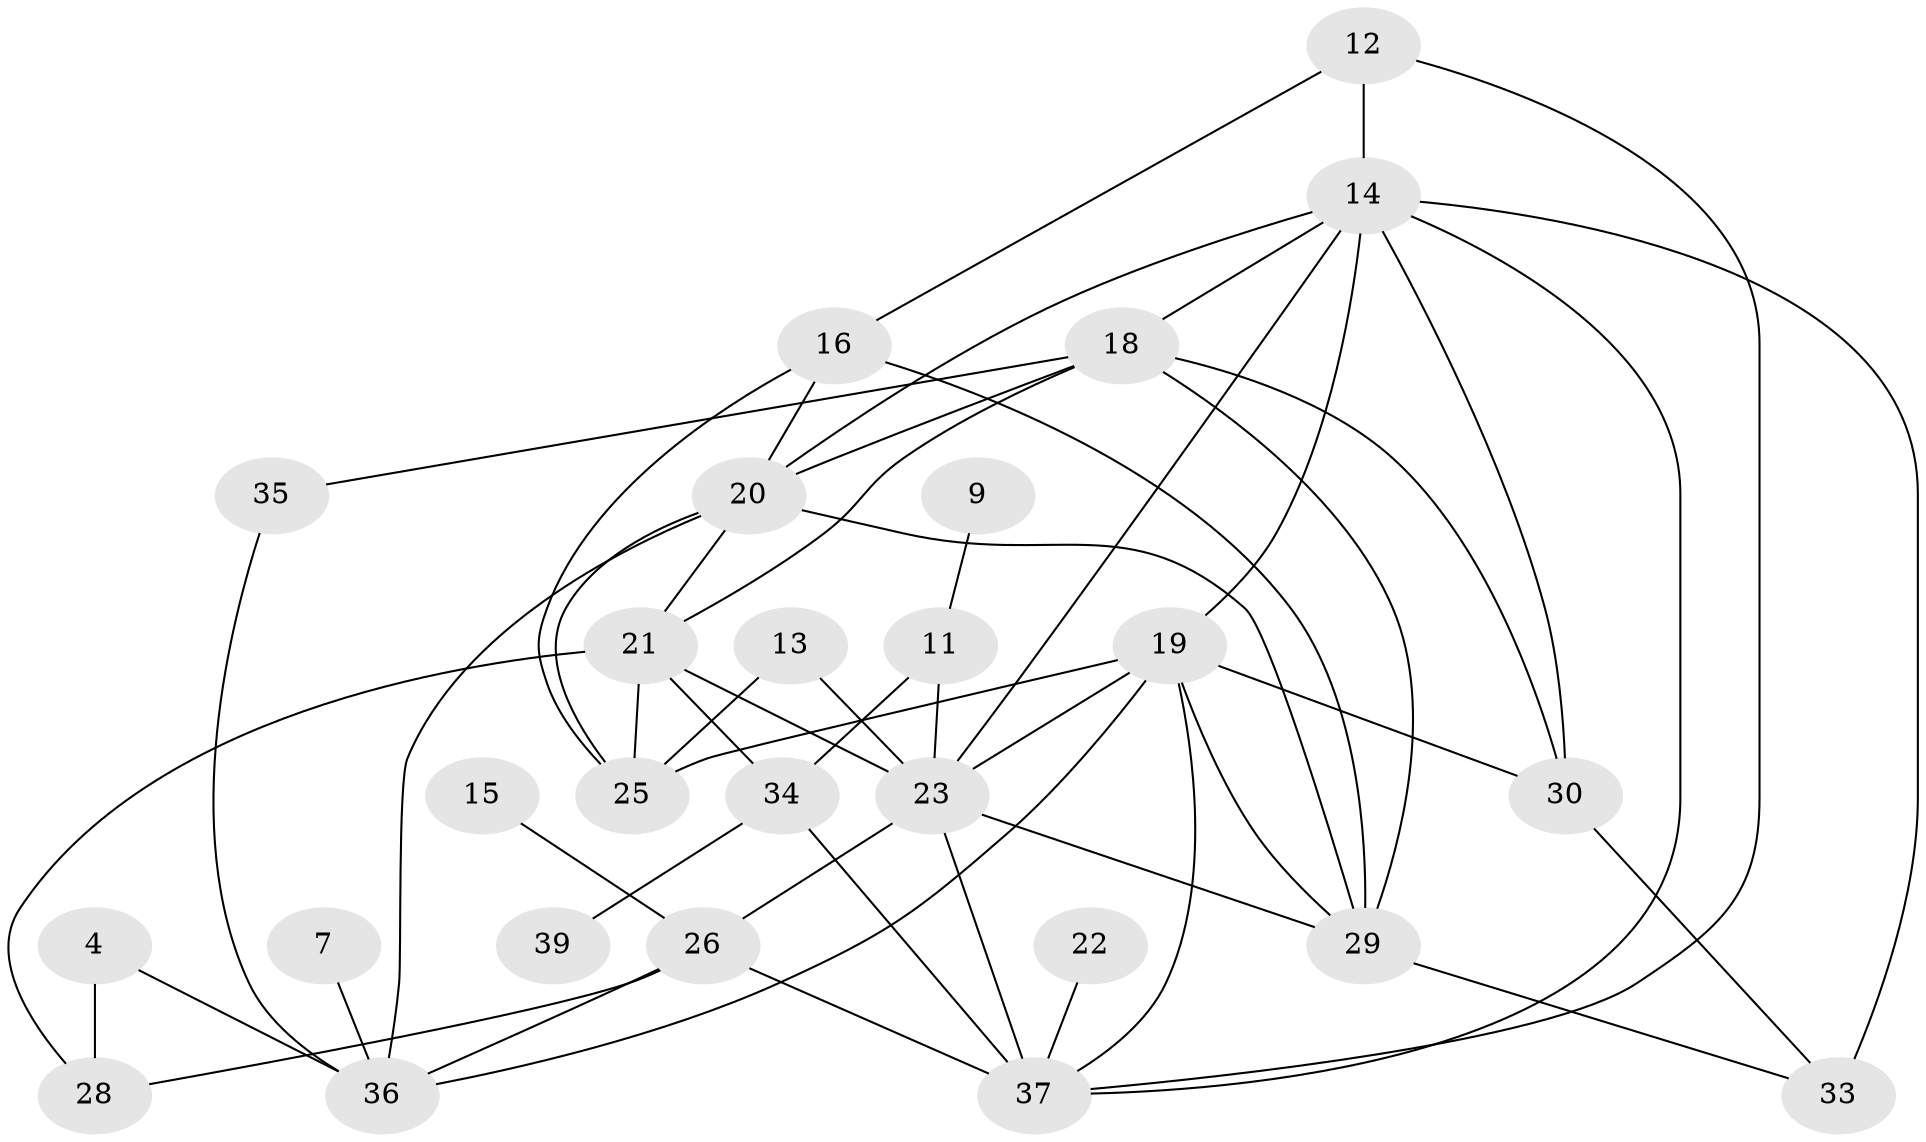 // original degree distribution, {1: 0.234375, 3: 0.2421875, 4: 0.1328125, 2: 0.234375, 5: 0.0703125, 0: 0.0703125, 6: 0.015625}
// Generated by graph-tools (version 1.1) at 2025/35/03/04/25 23:35:54]
// undirected, 26 vertices, 53 edges
graph export_dot {
  node [color=gray90,style=filled];
  4;
  7;
  9;
  11;
  12;
  13;
  14;
  15;
  16;
  18;
  19;
  20;
  21;
  22;
  23;
  25;
  26;
  28;
  29;
  30;
  33;
  34;
  35;
  36;
  37;
  39;
  4 -- 28 [weight=1.0];
  4 -- 36 [weight=1.0];
  7 -- 36 [weight=1.0];
  9 -- 11 [weight=1.0];
  11 -- 23 [weight=1.0];
  11 -- 34 [weight=1.0];
  12 -- 14 [weight=1.0];
  12 -- 16 [weight=1.0];
  12 -- 37 [weight=1.0];
  13 -- 23 [weight=1.0];
  13 -- 25 [weight=1.0];
  14 -- 18 [weight=1.0];
  14 -- 19 [weight=1.0];
  14 -- 20 [weight=1.0];
  14 -- 23 [weight=2.0];
  14 -- 30 [weight=1.0];
  14 -- 33 [weight=1.0];
  14 -- 37 [weight=1.0];
  15 -- 26 [weight=1.0];
  16 -- 20 [weight=1.0];
  16 -- 25 [weight=2.0];
  16 -- 29 [weight=2.0];
  18 -- 20 [weight=1.0];
  18 -- 21 [weight=1.0];
  18 -- 29 [weight=1.0];
  18 -- 30 [weight=1.0];
  18 -- 35 [weight=1.0];
  19 -- 23 [weight=1.0];
  19 -- 25 [weight=1.0];
  19 -- 29 [weight=1.0];
  19 -- 30 [weight=1.0];
  19 -- 36 [weight=1.0];
  19 -- 37 [weight=1.0];
  20 -- 21 [weight=1.0];
  20 -- 25 [weight=1.0];
  20 -- 29 [weight=1.0];
  20 -- 36 [weight=1.0];
  21 -- 23 [weight=2.0];
  21 -- 25 [weight=1.0];
  21 -- 28 [weight=1.0];
  21 -- 34 [weight=1.0];
  22 -- 37 [weight=1.0];
  23 -- 26 [weight=1.0];
  23 -- 29 [weight=2.0];
  23 -- 37 [weight=2.0];
  26 -- 28 [weight=1.0];
  26 -- 36 [weight=1.0];
  26 -- 37 [weight=1.0];
  29 -- 33 [weight=2.0];
  30 -- 33 [weight=2.0];
  34 -- 37 [weight=1.0];
  34 -- 39 [weight=1.0];
  35 -- 36 [weight=1.0];
}

